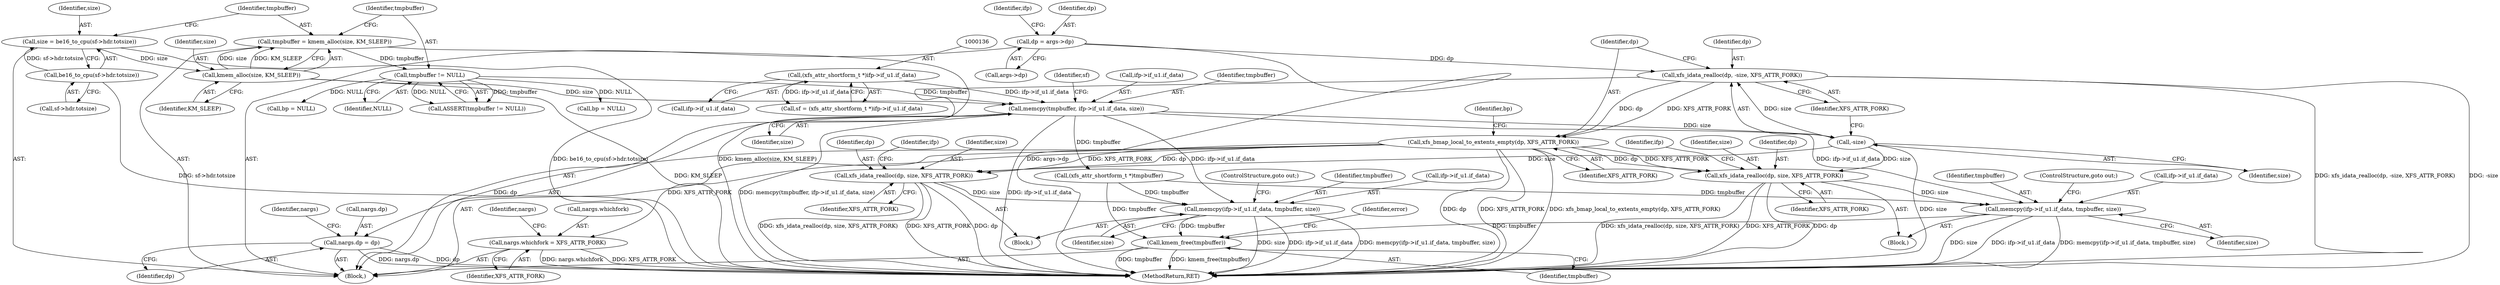 digraph "0_linux_bb3d48dcf86a97dc25fe9fc2c11938e19cb4399a@API" {
"1000172" [label="(Call,xfs_idata_realloc(dp, -size, XFS_ATTR_FORK))"];
"1000123" [label="(Call,dp = args->dp)"];
"1000174" [label="(Call,-size)"];
"1000159" [label="(Call,memcpy(tmpbuffer, ifp->if_u1.if_data, size))"];
"1000156" [label="(Call,tmpbuffer != NULL)"];
"1000150" [label="(Call,tmpbuffer = kmem_alloc(size, KM_SLEEP))"];
"1000152" [label="(Call,kmem_alloc(size, KM_SLEEP))"];
"1000142" [label="(Call,size = be16_to_cpu(sf->hdr.totsize))"];
"1000144" [label="(Call,be16_to_cpu(sf->hdr.totsize))"];
"1000135" [label="(Call,(xfs_attr_shortform_t *)ifp->if_u1.if_data)"];
"1000177" [label="(Call,xfs_bmap_local_to_extents_empty(dp, XFS_ATTR_FORK))"];
"1000198" [label="(Call,xfs_idata_realloc(dp, size, XFS_ATTR_FORK))"];
"1000202" [label="(Call,memcpy(ifp->if_u1.if_data, tmpbuffer, size))"];
"1000419" [label="(Call,kmem_free(tmpbuffer))"];
"1000237" [label="(Call,xfs_idata_realloc(dp, size, XFS_ATTR_FORK))"];
"1000241" [label="(Call,memcpy(ifp->if_u1.if_data, tmpbuffer, size))"];
"1000258" [label="(Call,nargs.dp = dp)"];
"1000291" [label="(Call,nargs.whichfork = XFS_ATTR_FORK)"];
"1000109" [label="(Block,)"];
"1000151" [label="(Identifier,tmpbuffer)"];
"1000150" [label="(Call,tmpbuffer = kmem_alloc(size, KM_SLEEP))"];
"1000155" [label="(Call,ASSERT(tmpbuffer != NULL))"];
"1000175" [label="(Identifier,size)"];
"1000154" [label="(Identifier,KM_SLEEP)"];
"1000180" [label="(Call,bp = NULL)"];
"1000143" [label="(Identifier,size)"];
"1000142" [label="(Call,size = be16_to_cpu(sf->hdr.totsize))"];
"1000161" [label="(Call,ifp->if_u1.if_data)"];
"1000249" [label="(ControlStructure,goto out;)"];
"1000295" [label="(Identifier,XFS_ATTR_FORK)"];
"1000208" [label="(Identifier,tmpbuffer)"];
"1000181" [label="(Identifier,bp)"];
"1000205" [label="(Identifier,ifp)"];
"1000176" [label="(Identifier,XFS_ATTR_FORK)"];
"1000169" [label="(Call,(xfs_attr_shortform_t *)tmpbuffer)"];
"1000298" [label="(Identifier,nargs)"];
"1000160" [label="(Identifier,tmpbuffer)"];
"1000420" [label="(Identifier,tmpbuffer)"];
"1000159" [label="(Call,memcpy(tmpbuffer, ifp->if_u1.if_data, size))"];
"1000231" [label="(Call,bp = NULL)"];
"1000133" [label="(Call,sf = (xfs_attr_shortform_t *)ifp->if_u1.if_data)"];
"1000166" [label="(Identifier,size)"];
"1000177" [label="(Call,xfs_bmap_local_to_extents_empty(dp, XFS_ATTR_FORK))"];
"1000191" [label="(Block,)"];
"1000210" [label="(ControlStructure,goto out;)"];
"1000419" [label="(Call,kmem_free(tmpbuffer))"];
"1000244" [label="(Identifier,ifp)"];
"1000144" [label="(Call,be16_to_cpu(sf->hdr.totsize))"];
"1000247" [label="(Identifier,tmpbuffer)"];
"1000153" [label="(Identifier,size)"];
"1000241" [label="(Call,memcpy(ifp->if_u1.if_data, tmpbuffer, size))"];
"1000248" [label="(Identifier,size)"];
"1000258" [label="(Call,nargs.dp = dp)"];
"1000174" [label="(Call,-size)"];
"1000135" [label="(Call,(xfs_attr_shortform_t *)ifp->if_u1.if_data)"];
"1000203" [label="(Call,ifp->if_u1.if_data)"];
"1000137" [label="(Call,ifp->if_u1.if_data)"];
"1000292" [label="(Call,nargs.whichfork)"];
"1000125" [label="(Call,args->dp)"];
"1000156" [label="(Call,tmpbuffer != NULL)"];
"1000157" [label="(Identifier,tmpbuffer)"];
"1000200" [label="(Identifier,size)"];
"1000209" [label="(Identifier,size)"];
"1000173" [label="(Identifier,dp)"];
"1000198" [label="(Call,xfs_idata_realloc(dp, size, XFS_ATTR_FORK))"];
"1000179" [label="(Identifier,XFS_ATTR_FORK)"];
"1000262" [label="(Identifier,dp)"];
"1000239" [label="(Identifier,size)"];
"1000145" [label="(Call,sf->hdr.totsize)"];
"1000152" [label="(Call,kmem_alloc(size, KM_SLEEP))"];
"1000238" [label="(Identifier,dp)"];
"1000242" [label="(Call,ifp->if_u1.if_data)"];
"1000265" [label="(Identifier,nargs)"];
"1000423" [label="(MethodReturn,RET)"];
"1000178" [label="(Identifier,dp)"];
"1000123" [label="(Call,dp = args->dp)"];
"1000199" [label="(Identifier,dp)"];
"1000291" [label="(Call,nargs.whichfork = XFS_ATTR_FORK)"];
"1000124" [label="(Identifier,dp)"];
"1000237" [label="(Call,xfs_idata_realloc(dp, size, XFS_ATTR_FORK))"];
"1000158" [label="(Identifier,NULL)"];
"1000129" [label="(Identifier,ifp)"];
"1000240" [label="(Identifier,XFS_ATTR_FORK)"];
"1000168" [label="(Identifier,sf)"];
"1000202" [label="(Call,memcpy(ifp->if_u1.if_data, tmpbuffer, size))"];
"1000259" [label="(Call,nargs.dp)"];
"1000224" [label="(Block,)"];
"1000201" [label="(Identifier,XFS_ATTR_FORK)"];
"1000422" [label="(Identifier,error)"];
"1000172" [label="(Call,xfs_idata_realloc(dp, -size, XFS_ATTR_FORK))"];
"1000172" -> "1000109"  [label="AST: "];
"1000172" -> "1000176"  [label="CFG: "];
"1000173" -> "1000172"  [label="AST: "];
"1000174" -> "1000172"  [label="AST: "];
"1000176" -> "1000172"  [label="AST: "];
"1000178" -> "1000172"  [label="CFG: "];
"1000172" -> "1000423"  [label="DDG: xfs_idata_realloc(dp, -size, XFS_ATTR_FORK)"];
"1000172" -> "1000423"  [label="DDG: -size"];
"1000123" -> "1000172"  [label="DDG: dp"];
"1000174" -> "1000172"  [label="DDG: size"];
"1000172" -> "1000177"  [label="DDG: dp"];
"1000172" -> "1000177"  [label="DDG: XFS_ATTR_FORK"];
"1000123" -> "1000109"  [label="AST: "];
"1000123" -> "1000125"  [label="CFG: "];
"1000124" -> "1000123"  [label="AST: "];
"1000125" -> "1000123"  [label="AST: "];
"1000129" -> "1000123"  [label="CFG: "];
"1000123" -> "1000423"  [label="DDG: args->dp"];
"1000174" -> "1000175"  [label="CFG: "];
"1000175" -> "1000174"  [label="AST: "];
"1000176" -> "1000174"  [label="CFG: "];
"1000174" -> "1000423"  [label="DDG: size"];
"1000159" -> "1000174"  [label="DDG: size"];
"1000174" -> "1000198"  [label="DDG: size"];
"1000174" -> "1000237"  [label="DDG: size"];
"1000159" -> "1000109"  [label="AST: "];
"1000159" -> "1000166"  [label="CFG: "];
"1000160" -> "1000159"  [label="AST: "];
"1000161" -> "1000159"  [label="AST: "];
"1000166" -> "1000159"  [label="AST: "];
"1000168" -> "1000159"  [label="CFG: "];
"1000159" -> "1000423"  [label="DDG: memcpy(tmpbuffer, ifp->if_u1.if_data, size)"];
"1000159" -> "1000423"  [label="DDG: ifp->if_u1.if_data"];
"1000156" -> "1000159"  [label="DDG: tmpbuffer"];
"1000135" -> "1000159"  [label="DDG: ifp->if_u1.if_data"];
"1000152" -> "1000159"  [label="DDG: size"];
"1000159" -> "1000169"  [label="DDG: tmpbuffer"];
"1000159" -> "1000202"  [label="DDG: ifp->if_u1.if_data"];
"1000159" -> "1000241"  [label="DDG: ifp->if_u1.if_data"];
"1000156" -> "1000155"  [label="AST: "];
"1000156" -> "1000158"  [label="CFG: "];
"1000157" -> "1000156"  [label="AST: "];
"1000158" -> "1000156"  [label="AST: "];
"1000155" -> "1000156"  [label="CFG: "];
"1000156" -> "1000155"  [label="DDG: tmpbuffer"];
"1000156" -> "1000155"  [label="DDG: NULL"];
"1000150" -> "1000156"  [label="DDG: tmpbuffer"];
"1000156" -> "1000180"  [label="DDG: NULL"];
"1000156" -> "1000231"  [label="DDG: NULL"];
"1000150" -> "1000109"  [label="AST: "];
"1000150" -> "1000152"  [label="CFG: "];
"1000151" -> "1000150"  [label="AST: "];
"1000152" -> "1000150"  [label="AST: "];
"1000157" -> "1000150"  [label="CFG: "];
"1000150" -> "1000423"  [label="DDG: kmem_alloc(size, KM_SLEEP)"];
"1000152" -> "1000150"  [label="DDG: size"];
"1000152" -> "1000150"  [label="DDG: KM_SLEEP"];
"1000152" -> "1000154"  [label="CFG: "];
"1000153" -> "1000152"  [label="AST: "];
"1000154" -> "1000152"  [label="AST: "];
"1000152" -> "1000423"  [label="DDG: KM_SLEEP"];
"1000142" -> "1000152"  [label="DDG: size"];
"1000142" -> "1000109"  [label="AST: "];
"1000142" -> "1000144"  [label="CFG: "];
"1000143" -> "1000142"  [label="AST: "];
"1000144" -> "1000142"  [label="AST: "];
"1000151" -> "1000142"  [label="CFG: "];
"1000142" -> "1000423"  [label="DDG: be16_to_cpu(sf->hdr.totsize)"];
"1000144" -> "1000142"  [label="DDG: sf->hdr.totsize"];
"1000144" -> "1000145"  [label="CFG: "];
"1000145" -> "1000144"  [label="AST: "];
"1000144" -> "1000423"  [label="DDG: sf->hdr.totsize"];
"1000135" -> "1000133"  [label="AST: "];
"1000135" -> "1000137"  [label="CFG: "];
"1000136" -> "1000135"  [label="AST: "];
"1000137" -> "1000135"  [label="AST: "];
"1000133" -> "1000135"  [label="CFG: "];
"1000135" -> "1000133"  [label="DDG: ifp->if_u1.if_data"];
"1000177" -> "1000109"  [label="AST: "];
"1000177" -> "1000179"  [label="CFG: "];
"1000178" -> "1000177"  [label="AST: "];
"1000179" -> "1000177"  [label="AST: "];
"1000181" -> "1000177"  [label="CFG: "];
"1000177" -> "1000423"  [label="DDG: dp"];
"1000177" -> "1000423"  [label="DDG: XFS_ATTR_FORK"];
"1000177" -> "1000423"  [label="DDG: xfs_bmap_local_to_extents_empty(dp, XFS_ATTR_FORK)"];
"1000177" -> "1000198"  [label="DDG: dp"];
"1000177" -> "1000198"  [label="DDG: XFS_ATTR_FORK"];
"1000177" -> "1000237"  [label="DDG: dp"];
"1000177" -> "1000237"  [label="DDG: XFS_ATTR_FORK"];
"1000177" -> "1000258"  [label="DDG: dp"];
"1000177" -> "1000291"  [label="DDG: XFS_ATTR_FORK"];
"1000198" -> "1000191"  [label="AST: "];
"1000198" -> "1000201"  [label="CFG: "];
"1000199" -> "1000198"  [label="AST: "];
"1000200" -> "1000198"  [label="AST: "];
"1000201" -> "1000198"  [label="AST: "];
"1000205" -> "1000198"  [label="CFG: "];
"1000198" -> "1000423"  [label="DDG: XFS_ATTR_FORK"];
"1000198" -> "1000423"  [label="DDG: dp"];
"1000198" -> "1000423"  [label="DDG: xfs_idata_realloc(dp, size, XFS_ATTR_FORK)"];
"1000198" -> "1000202"  [label="DDG: size"];
"1000202" -> "1000191"  [label="AST: "];
"1000202" -> "1000209"  [label="CFG: "];
"1000203" -> "1000202"  [label="AST: "];
"1000208" -> "1000202"  [label="AST: "];
"1000209" -> "1000202"  [label="AST: "];
"1000210" -> "1000202"  [label="CFG: "];
"1000202" -> "1000423"  [label="DDG: size"];
"1000202" -> "1000423"  [label="DDG: ifp->if_u1.if_data"];
"1000202" -> "1000423"  [label="DDG: memcpy(ifp->if_u1.if_data, tmpbuffer, size)"];
"1000169" -> "1000202"  [label="DDG: tmpbuffer"];
"1000202" -> "1000419"  [label="DDG: tmpbuffer"];
"1000419" -> "1000109"  [label="AST: "];
"1000419" -> "1000420"  [label="CFG: "];
"1000420" -> "1000419"  [label="AST: "];
"1000422" -> "1000419"  [label="CFG: "];
"1000419" -> "1000423"  [label="DDG: tmpbuffer"];
"1000419" -> "1000423"  [label="DDG: kmem_free(tmpbuffer)"];
"1000169" -> "1000419"  [label="DDG: tmpbuffer"];
"1000241" -> "1000419"  [label="DDG: tmpbuffer"];
"1000237" -> "1000224"  [label="AST: "];
"1000237" -> "1000240"  [label="CFG: "];
"1000238" -> "1000237"  [label="AST: "];
"1000239" -> "1000237"  [label="AST: "];
"1000240" -> "1000237"  [label="AST: "];
"1000244" -> "1000237"  [label="CFG: "];
"1000237" -> "1000423"  [label="DDG: xfs_idata_realloc(dp, size, XFS_ATTR_FORK)"];
"1000237" -> "1000423"  [label="DDG: XFS_ATTR_FORK"];
"1000237" -> "1000423"  [label="DDG: dp"];
"1000237" -> "1000241"  [label="DDG: size"];
"1000241" -> "1000224"  [label="AST: "];
"1000241" -> "1000248"  [label="CFG: "];
"1000242" -> "1000241"  [label="AST: "];
"1000247" -> "1000241"  [label="AST: "];
"1000248" -> "1000241"  [label="AST: "];
"1000249" -> "1000241"  [label="CFG: "];
"1000241" -> "1000423"  [label="DDG: size"];
"1000241" -> "1000423"  [label="DDG: ifp->if_u1.if_data"];
"1000241" -> "1000423"  [label="DDG: memcpy(ifp->if_u1.if_data, tmpbuffer, size)"];
"1000169" -> "1000241"  [label="DDG: tmpbuffer"];
"1000258" -> "1000109"  [label="AST: "];
"1000258" -> "1000262"  [label="CFG: "];
"1000259" -> "1000258"  [label="AST: "];
"1000262" -> "1000258"  [label="AST: "];
"1000265" -> "1000258"  [label="CFG: "];
"1000258" -> "1000423"  [label="DDG: nargs.dp"];
"1000258" -> "1000423"  [label="DDG: dp"];
"1000291" -> "1000109"  [label="AST: "];
"1000291" -> "1000295"  [label="CFG: "];
"1000292" -> "1000291"  [label="AST: "];
"1000295" -> "1000291"  [label="AST: "];
"1000298" -> "1000291"  [label="CFG: "];
"1000291" -> "1000423"  [label="DDG: nargs.whichfork"];
"1000291" -> "1000423"  [label="DDG: XFS_ATTR_FORK"];
}
